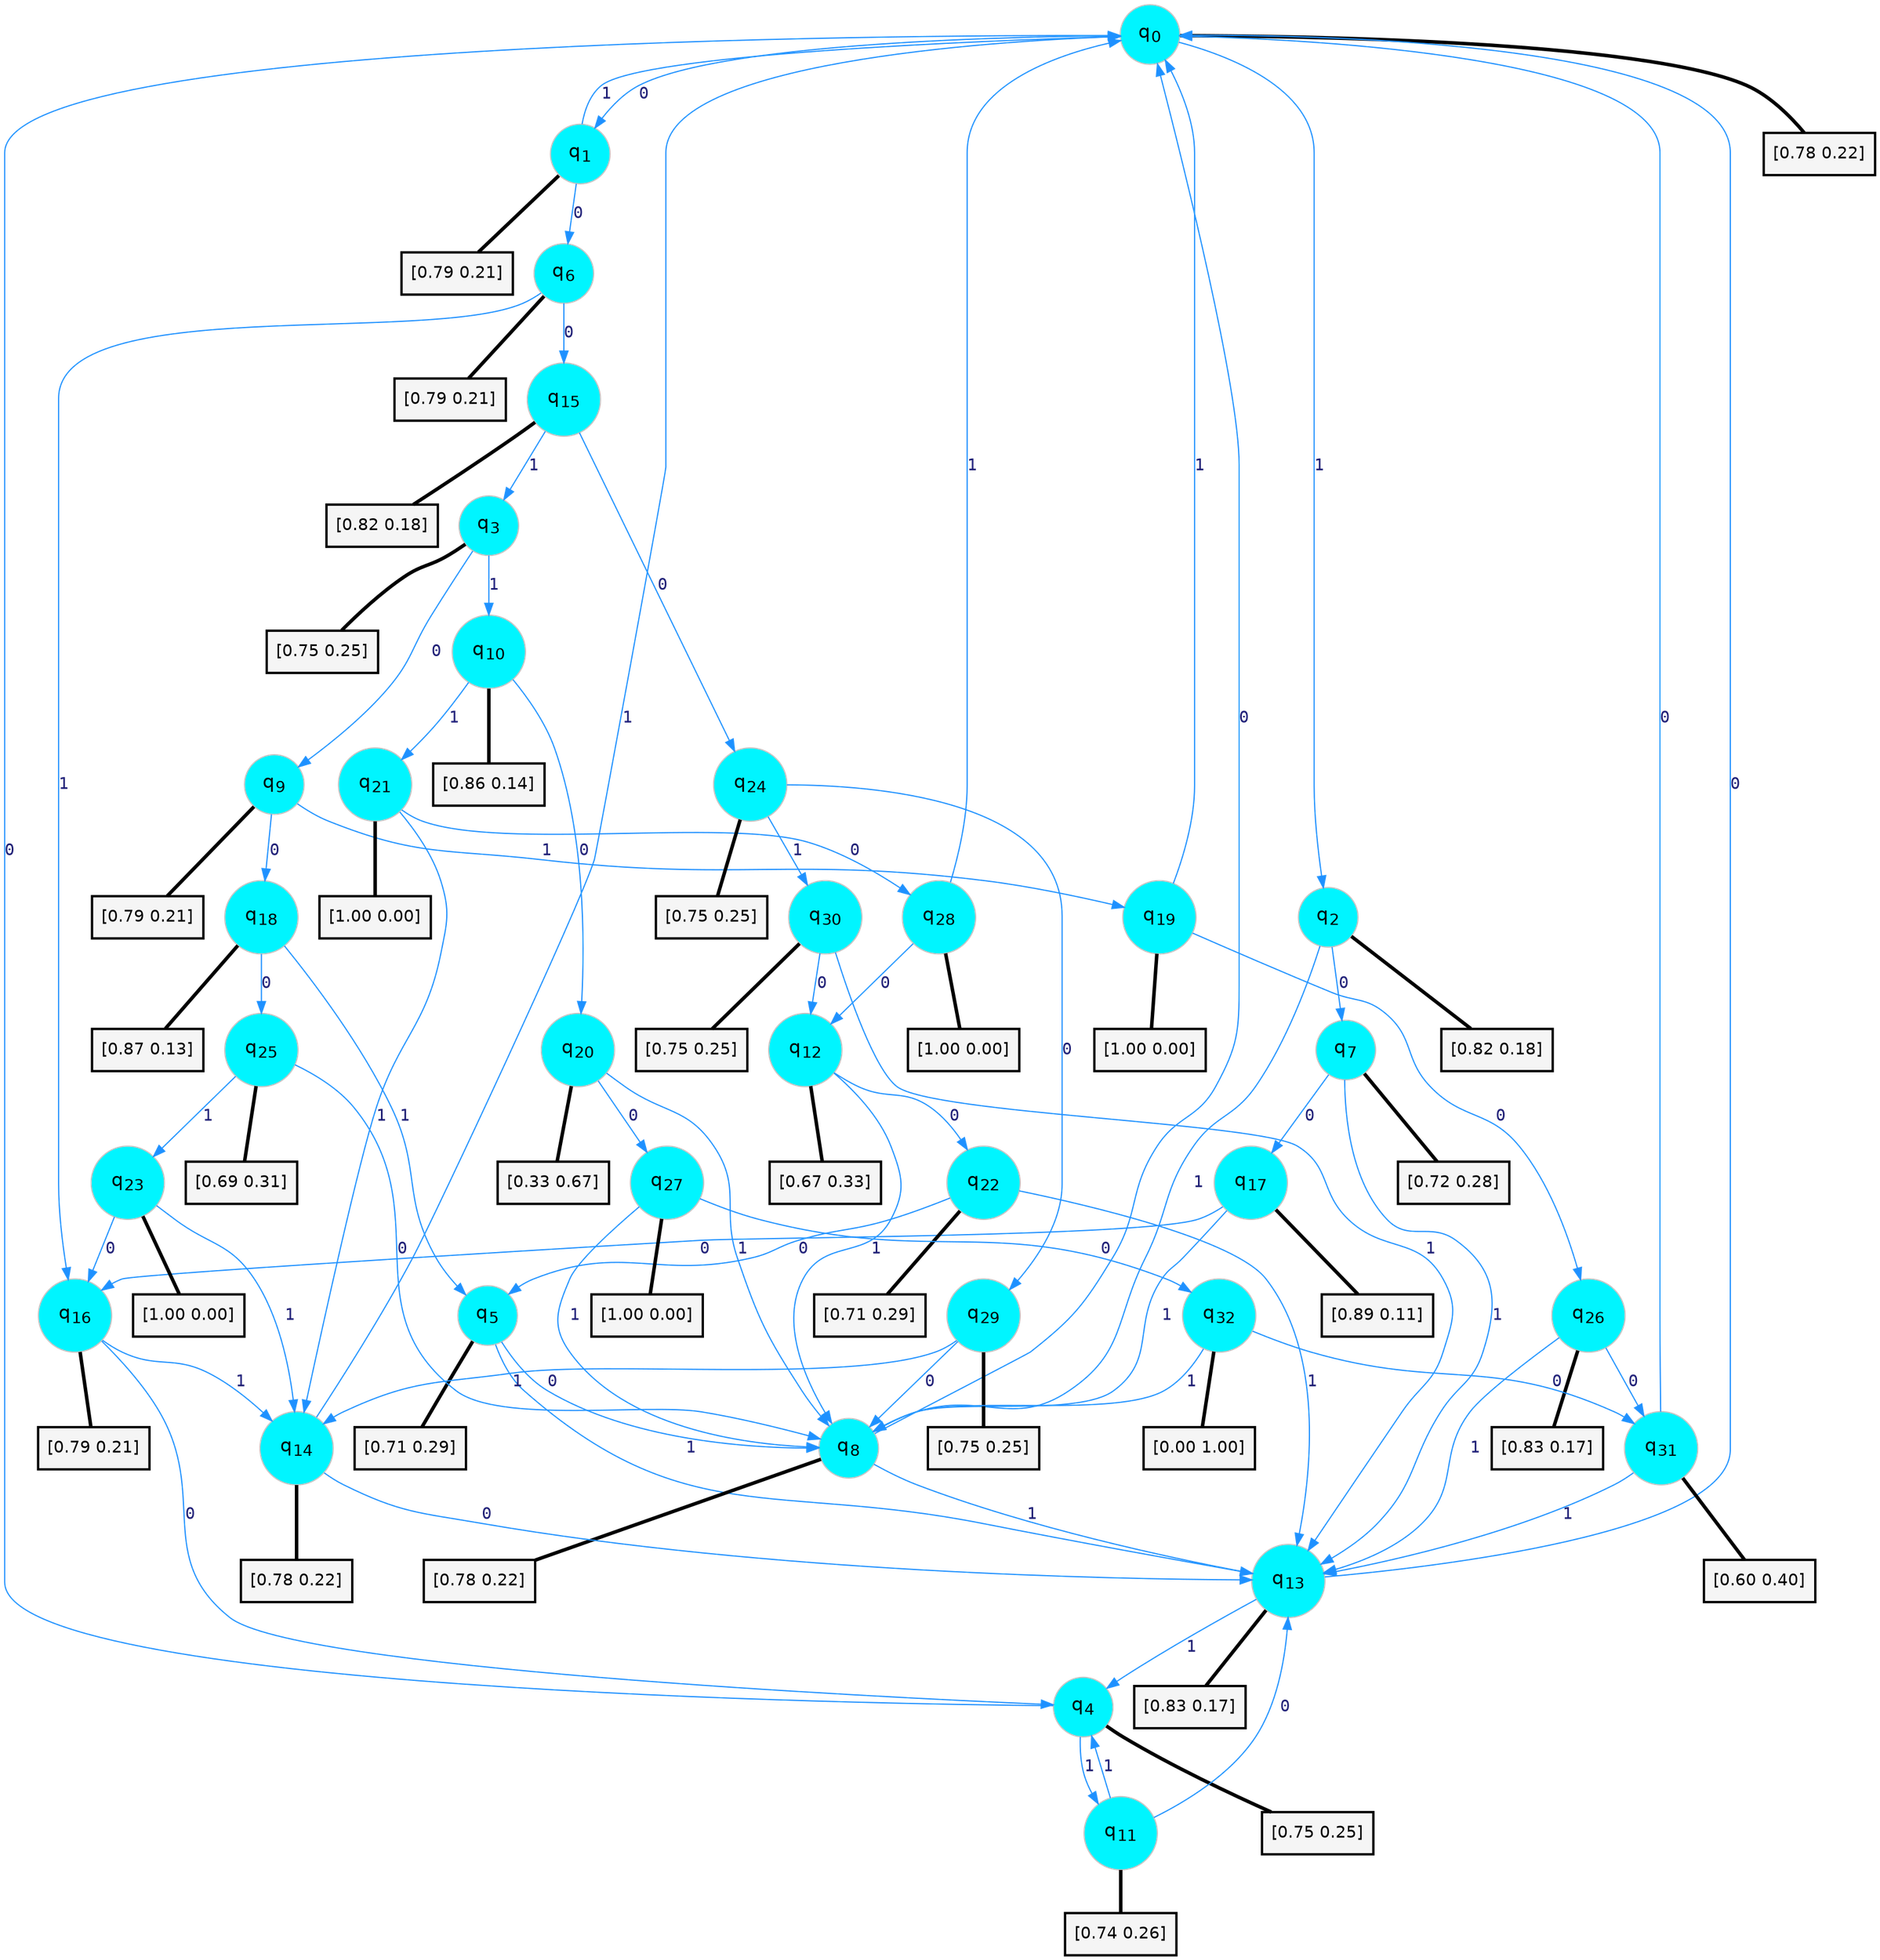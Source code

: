 digraph G {
graph [
bgcolor=transparent, dpi=300, rankdir=TD, size="40,25"];
node [
color=gray, fillcolor=turquoise1, fontcolor=black, fontname=Helvetica, fontsize=16, fontweight=bold, shape=circle, style=filled];
edge [
arrowsize=1, color=dodgerblue1, fontcolor=midnightblue, fontname=courier, fontweight=bold, penwidth=1, style=solid, weight=20];
0[label=<q<SUB>0</SUB>>];
1[label=<q<SUB>1</SUB>>];
2[label=<q<SUB>2</SUB>>];
3[label=<q<SUB>3</SUB>>];
4[label=<q<SUB>4</SUB>>];
5[label=<q<SUB>5</SUB>>];
6[label=<q<SUB>6</SUB>>];
7[label=<q<SUB>7</SUB>>];
8[label=<q<SUB>8</SUB>>];
9[label=<q<SUB>9</SUB>>];
10[label=<q<SUB>10</SUB>>];
11[label=<q<SUB>11</SUB>>];
12[label=<q<SUB>12</SUB>>];
13[label=<q<SUB>13</SUB>>];
14[label=<q<SUB>14</SUB>>];
15[label=<q<SUB>15</SUB>>];
16[label=<q<SUB>16</SUB>>];
17[label=<q<SUB>17</SUB>>];
18[label=<q<SUB>18</SUB>>];
19[label=<q<SUB>19</SUB>>];
20[label=<q<SUB>20</SUB>>];
21[label=<q<SUB>21</SUB>>];
22[label=<q<SUB>22</SUB>>];
23[label=<q<SUB>23</SUB>>];
24[label=<q<SUB>24</SUB>>];
25[label=<q<SUB>25</SUB>>];
26[label=<q<SUB>26</SUB>>];
27[label=<q<SUB>27</SUB>>];
28[label=<q<SUB>28</SUB>>];
29[label=<q<SUB>29</SUB>>];
30[label=<q<SUB>30</SUB>>];
31[label=<q<SUB>31</SUB>>];
32[label=<q<SUB>32</SUB>>];
33[label="[0.78 0.22]", shape=box,fontcolor=black, fontname=Helvetica, fontsize=14, penwidth=2, fillcolor=whitesmoke,color=black];
34[label="[0.79 0.21]", shape=box,fontcolor=black, fontname=Helvetica, fontsize=14, penwidth=2, fillcolor=whitesmoke,color=black];
35[label="[0.82 0.18]", shape=box,fontcolor=black, fontname=Helvetica, fontsize=14, penwidth=2, fillcolor=whitesmoke,color=black];
36[label="[0.75 0.25]", shape=box,fontcolor=black, fontname=Helvetica, fontsize=14, penwidth=2, fillcolor=whitesmoke,color=black];
37[label="[0.75 0.25]", shape=box,fontcolor=black, fontname=Helvetica, fontsize=14, penwidth=2, fillcolor=whitesmoke,color=black];
38[label="[0.71 0.29]", shape=box,fontcolor=black, fontname=Helvetica, fontsize=14, penwidth=2, fillcolor=whitesmoke,color=black];
39[label="[0.79 0.21]", shape=box,fontcolor=black, fontname=Helvetica, fontsize=14, penwidth=2, fillcolor=whitesmoke,color=black];
40[label="[0.72 0.28]", shape=box,fontcolor=black, fontname=Helvetica, fontsize=14, penwidth=2, fillcolor=whitesmoke,color=black];
41[label="[0.78 0.22]", shape=box,fontcolor=black, fontname=Helvetica, fontsize=14, penwidth=2, fillcolor=whitesmoke,color=black];
42[label="[0.79 0.21]", shape=box,fontcolor=black, fontname=Helvetica, fontsize=14, penwidth=2, fillcolor=whitesmoke,color=black];
43[label="[0.86 0.14]", shape=box,fontcolor=black, fontname=Helvetica, fontsize=14, penwidth=2, fillcolor=whitesmoke,color=black];
44[label="[0.74 0.26]", shape=box,fontcolor=black, fontname=Helvetica, fontsize=14, penwidth=2, fillcolor=whitesmoke,color=black];
45[label="[0.67 0.33]", shape=box,fontcolor=black, fontname=Helvetica, fontsize=14, penwidth=2, fillcolor=whitesmoke,color=black];
46[label="[0.83 0.17]", shape=box,fontcolor=black, fontname=Helvetica, fontsize=14, penwidth=2, fillcolor=whitesmoke,color=black];
47[label="[0.78 0.22]", shape=box,fontcolor=black, fontname=Helvetica, fontsize=14, penwidth=2, fillcolor=whitesmoke,color=black];
48[label="[0.82 0.18]", shape=box,fontcolor=black, fontname=Helvetica, fontsize=14, penwidth=2, fillcolor=whitesmoke,color=black];
49[label="[0.79 0.21]", shape=box,fontcolor=black, fontname=Helvetica, fontsize=14, penwidth=2, fillcolor=whitesmoke,color=black];
50[label="[0.89 0.11]", shape=box,fontcolor=black, fontname=Helvetica, fontsize=14, penwidth=2, fillcolor=whitesmoke,color=black];
51[label="[0.87 0.13]", shape=box,fontcolor=black, fontname=Helvetica, fontsize=14, penwidth=2, fillcolor=whitesmoke,color=black];
52[label="[1.00 0.00]", shape=box,fontcolor=black, fontname=Helvetica, fontsize=14, penwidth=2, fillcolor=whitesmoke,color=black];
53[label="[0.33 0.67]", shape=box,fontcolor=black, fontname=Helvetica, fontsize=14, penwidth=2, fillcolor=whitesmoke,color=black];
54[label="[1.00 0.00]", shape=box,fontcolor=black, fontname=Helvetica, fontsize=14, penwidth=2, fillcolor=whitesmoke,color=black];
55[label="[0.71 0.29]", shape=box,fontcolor=black, fontname=Helvetica, fontsize=14, penwidth=2, fillcolor=whitesmoke,color=black];
56[label="[1.00 0.00]", shape=box,fontcolor=black, fontname=Helvetica, fontsize=14, penwidth=2, fillcolor=whitesmoke,color=black];
57[label="[0.75 0.25]", shape=box,fontcolor=black, fontname=Helvetica, fontsize=14, penwidth=2, fillcolor=whitesmoke,color=black];
58[label="[0.69 0.31]", shape=box,fontcolor=black, fontname=Helvetica, fontsize=14, penwidth=2, fillcolor=whitesmoke,color=black];
59[label="[0.83 0.17]", shape=box,fontcolor=black, fontname=Helvetica, fontsize=14, penwidth=2, fillcolor=whitesmoke,color=black];
60[label="[1.00 0.00]", shape=box,fontcolor=black, fontname=Helvetica, fontsize=14, penwidth=2, fillcolor=whitesmoke,color=black];
61[label="[1.00 0.00]", shape=box,fontcolor=black, fontname=Helvetica, fontsize=14, penwidth=2, fillcolor=whitesmoke,color=black];
62[label="[0.75 0.25]", shape=box,fontcolor=black, fontname=Helvetica, fontsize=14, penwidth=2, fillcolor=whitesmoke,color=black];
63[label="[0.75 0.25]", shape=box,fontcolor=black, fontname=Helvetica, fontsize=14, penwidth=2, fillcolor=whitesmoke,color=black];
64[label="[0.60 0.40]", shape=box,fontcolor=black, fontname=Helvetica, fontsize=14, penwidth=2, fillcolor=whitesmoke,color=black];
65[label="[0.00 1.00]", shape=box,fontcolor=black, fontname=Helvetica, fontsize=14, penwidth=2, fillcolor=whitesmoke,color=black];
0->1 [label=0];
0->2 [label=1];
0->33 [arrowhead=none, penwidth=3,color=black];
1->6 [label=0];
1->0 [label=1];
1->34 [arrowhead=none, penwidth=3,color=black];
2->7 [label=0];
2->8 [label=1];
2->35 [arrowhead=none, penwidth=3,color=black];
3->9 [label=0];
3->10 [label=1];
3->36 [arrowhead=none, penwidth=3,color=black];
4->0 [label=0];
4->11 [label=1];
4->37 [arrowhead=none, penwidth=3,color=black];
5->8 [label=0];
5->13 [label=1];
5->38 [arrowhead=none, penwidth=3,color=black];
6->15 [label=0];
6->16 [label=1];
6->39 [arrowhead=none, penwidth=3,color=black];
7->17 [label=0];
7->13 [label=1];
7->40 [arrowhead=none, penwidth=3,color=black];
8->0 [label=0];
8->13 [label=1];
8->41 [arrowhead=none, penwidth=3,color=black];
9->18 [label=0];
9->19 [label=1];
9->42 [arrowhead=none, penwidth=3,color=black];
10->20 [label=0];
10->21 [label=1];
10->43 [arrowhead=none, penwidth=3,color=black];
11->13 [label=0];
11->4 [label=1];
11->44 [arrowhead=none, penwidth=3,color=black];
12->22 [label=0];
12->8 [label=1];
12->45 [arrowhead=none, penwidth=3,color=black];
13->0 [label=0];
13->4 [label=1];
13->46 [arrowhead=none, penwidth=3,color=black];
14->13 [label=0];
14->0 [label=1];
14->47 [arrowhead=none, penwidth=3,color=black];
15->24 [label=0];
15->3 [label=1];
15->48 [arrowhead=none, penwidth=3,color=black];
16->4 [label=0];
16->14 [label=1];
16->49 [arrowhead=none, penwidth=3,color=black];
17->16 [label=0];
17->8 [label=1];
17->50 [arrowhead=none, penwidth=3,color=black];
18->25 [label=0];
18->5 [label=1];
18->51 [arrowhead=none, penwidth=3,color=black];
19->26 [label=0];
19->0 [label=1];
19->52 [arrowhead=none, penwidth=3,color=black];
20->27 [label=0];
20->8 [label=1];
20->53 [arrowhead=none, penwidth=3,color=black];
21->28 [label=0];
21->14 [label=1];
21->54 [arrowhead=none, penwidth=3,color=black];
22->5 [label=0];
22->13 [label=1];
22->55 [arrowhead=none, penwidth=3,color=black];
23->16 [label=0];
23->14 [label=1];
23->56 [arrowhead=none, penwidth=3,color=black];
24->29 [label=0];
24->30 [label=1];
24->57 [arrowhead=none, penwidth=3,color=black];
25->8 [label=0];
25->23 [label=1];
25->58 [arrowhead=none, penwidth=3,color=black];
26->31 [label=0];
26->13 [label=1];
26->59 [arrowhead=none, penwidth=3,color=black];
27->32 [label=0];
27->8 [label=1];
27->60 [arrowhead=none, penwidth=3,color=black];
28->12 [label=0];
28->0 [label=1];
28->61 [arrowhead=none, penwidth=3,color=black];
29->8 [label=0];
29->14 [label=1];
29->62 [arrowhead=none, penwidth=3,color=black];
30->12 [label=0];
30->13 [label=1];
30->63 [arrowhead=none, penwidth=3,color=black];
31->0 [label=0];
31->13 [label=1];
31->64 [arrowhead=none, penwidth=3,color=black];
32->31 [label=0];
32->8 [label=1];
32->65 [arrowhead=none, penwidth=3,color=black];
}
